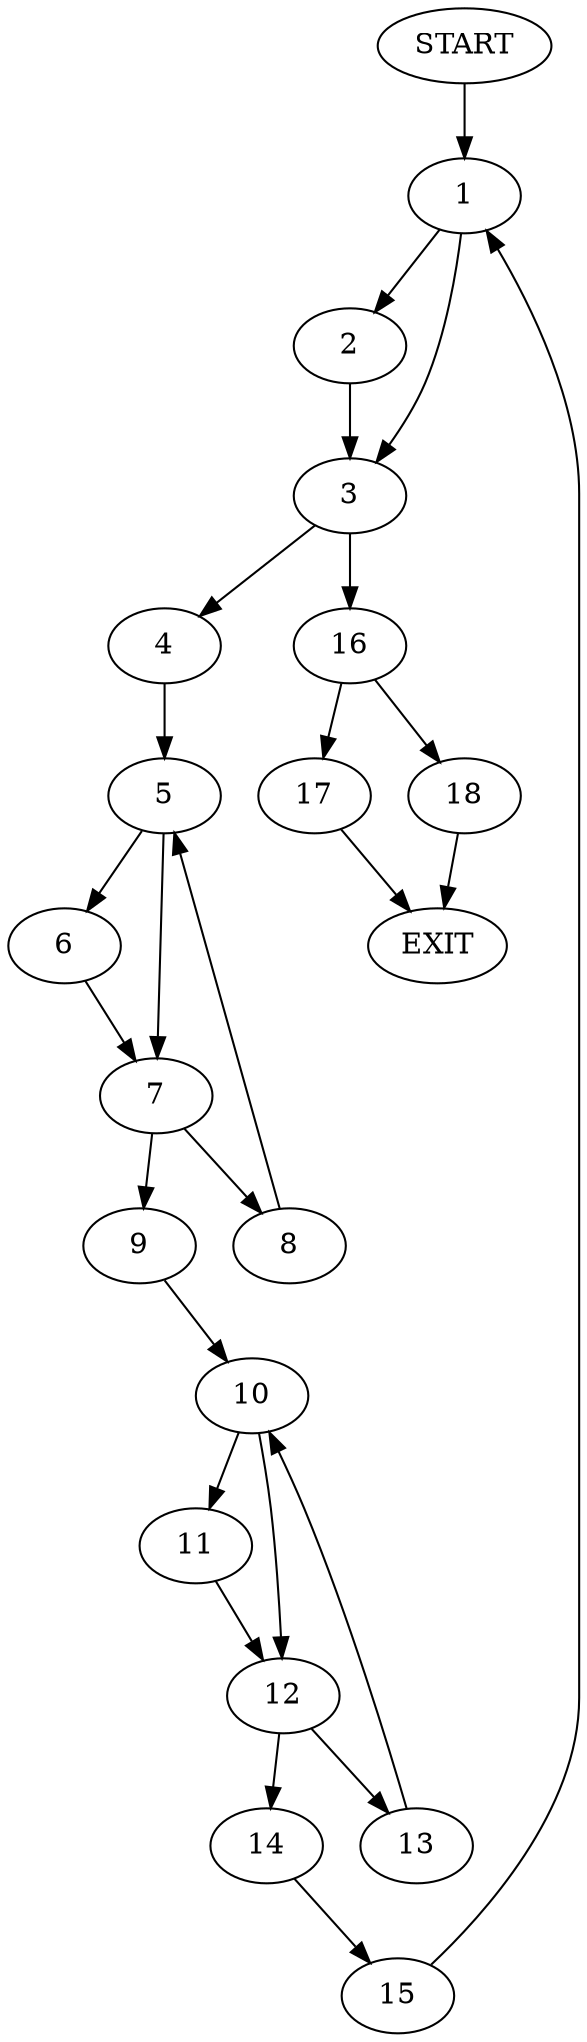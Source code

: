 digraph { 
0 [label="START"];
1;
2;
3;
4;
5;
6;
7;
8;
9;
10;
11;
12;
13;
14;
15;
16;
17;
18;
19[label="EXIT"];
0 -> 1;
1 -> 2;
1 -> 3;
2 -> 3;
3 -> 4;
3 -> 16;
4 -> 5;
5 -> 6;
5 -> 7;
6 -> 7;
7 -> 8;
7 -> 9;
8 -> 5;
9 -> 10;
10 -> 11;
10 -> 12;
11 -> 12;
12 -> 13;
12 -> 14;
13 -> 10;
14 -> 15;
15 -> 1;
16 -> 17;
16 -> 18;
17 -> 19;
18 -> 19;
}